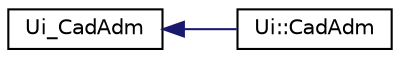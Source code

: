 digraph "Graphical Class Hierarchy"
{
 // LATEX_PDF_SIZE
  edge [fontname="Helvetica",fontsize="10",labelfontname="Helvetica",labelfontsize="10"];
  node [fontname="Helvetica",fontsize="10",shape=record];
  rankdir="LR";
  Node0 [label="Ui_CadAdm",height=0.2,width=0.4,color="black", fillcolor="white", style="filled",URL="$class_ui___cad_adm.html",tooltip=" "];
  Node0 -> Node1 [dir="back",color="midnightblue",fontsize="10",style="solid",fontname="Helvetica"];
  Node1 [label="Ui::CadAdm",height=0.2,width=0.4,color="black", fillcolor="white", style="filled",URL="$class_ui_1_1_cad_adm.html",tooltip=" "];
}
